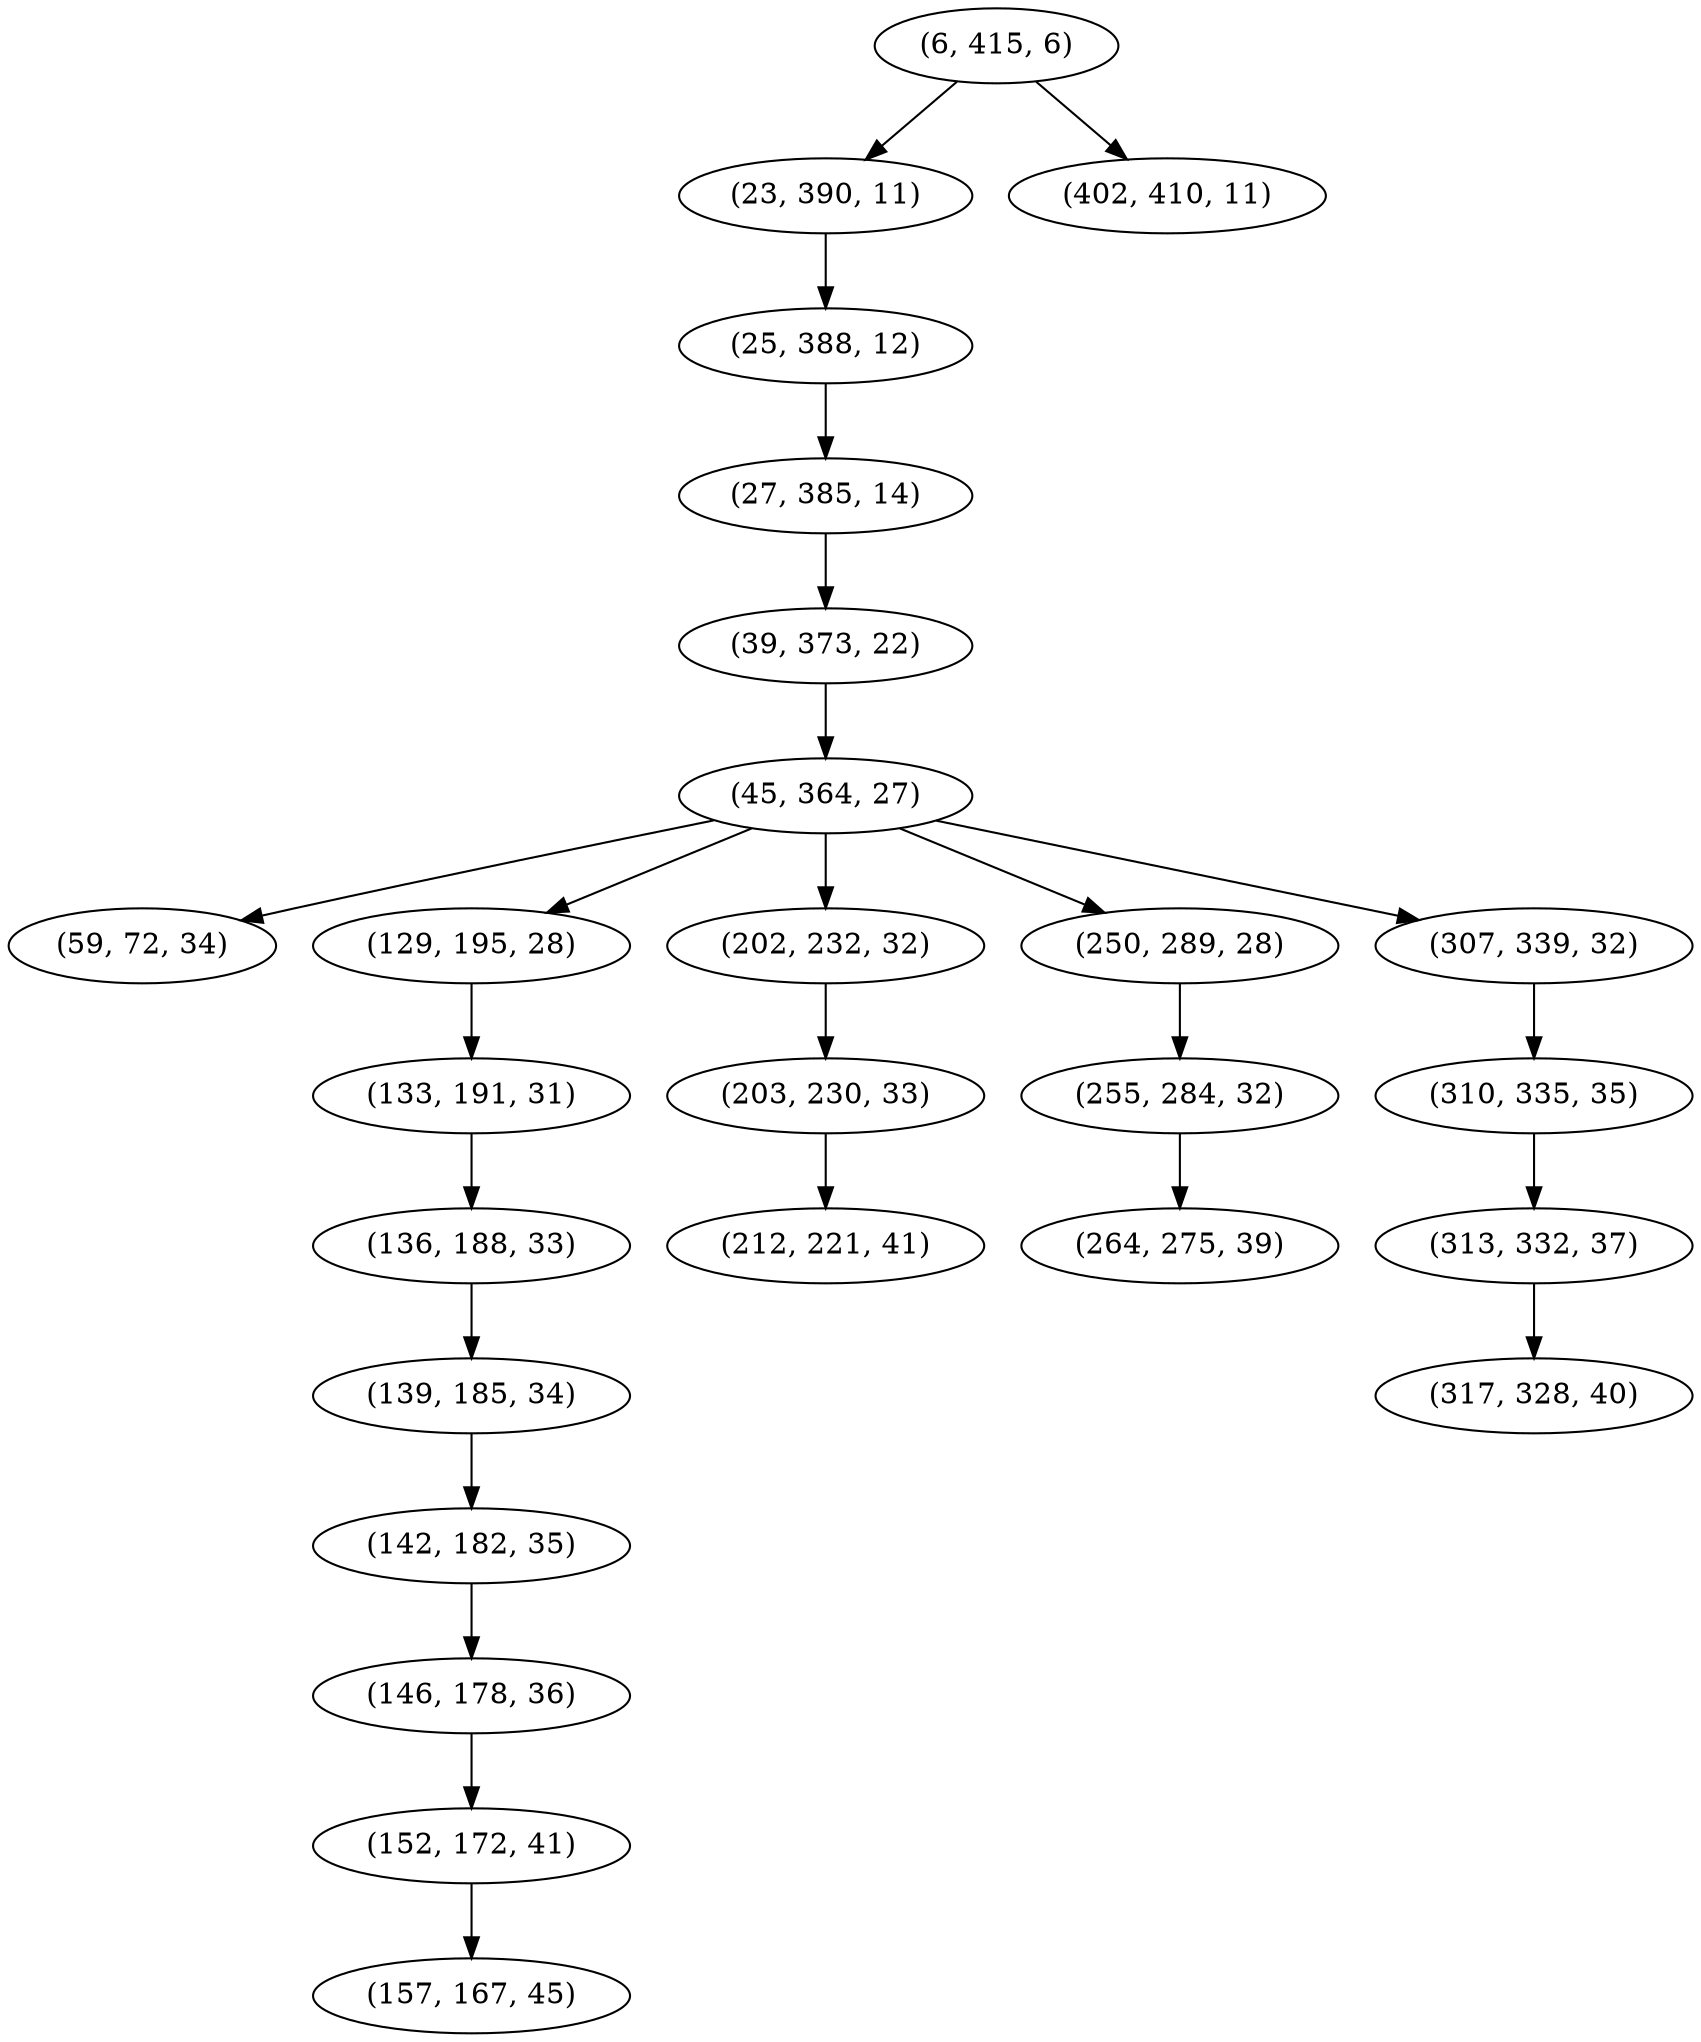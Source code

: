 digraph tree {
    "(6, 415, 6)";
    "(23, 390, 11)";
    "(25, 388, 12)";
    "(27, 385, 14)";
    "(39, 373, 22)";
    "(45, 364, 27)";
    "(59, 72, 34)";
    "(129, 195, 28)";
    "(133, 191, 31)";
    "(136, 188, 33)";
    "(139, 185, 34)";
    "(142, 182, 35)";
    "(146, 178, 36)";
    "(152, 172, 41)";
    "(157, 167, 45)";
    "(202, 232, 32)";
    "(203, 230, 33)";
    "(212, 221, 41)";
    "(250, 289, 28)";
    "(255, 284, 32)";
    "(264, 275, 39)";
    "(307, 339, 32)";
    "(310, 335, 35)";
    "(313, 332, 37)";
    "(317, 328, 40)";
    "(402, 410, 11)";
    "(6, 415, 6)" -> "(23, 390, 11)";
    "(6, 415, 6)" -> "(402, 410, 11)";
    "(23, 390, 11)" -> "(25, 388, 12)";
    "(25, 388, 12)" -> "(27, 385, 14)";
    "(27, 385, 14)" -> "(39, 373, 22)";
    "(39, 373, 22)" -> "(45, 364, 27)";
    "(45, 364, 27)" -> "(59, 72, 34)";
    "(45, 364, 27)" -> "(129, 195, 28)";
    "(45, 364, 27)" -> "(202, 232, 32)";
    "(45, 364, 27)" -> "(250, 289, 28)";
    "(45, 364, 27)" -> "(307, 339, 32)";
    "(129, 195, 28)" -> "(133, 191, 31)";
    "(133, 191, 31)" -> "(136, 188, 33)";
    "(136, 188, 33)" -> "(139, 185, 34)";
    "(139, 185, 34)" -> "(142, 182, 35)";
    "(142, 182, 35)" -> "(146, 178, 36)";
    "(146, 178, 36)" -> "(152, 172, 41)";
    "(152, 172, 41)" -> "(157, 167, 45)";
    "(202, 232, 32)" -> "(203, 230, 33)";
    "(203, 230, 33)" -> "(212, 221, 41)";
    "(250, 289, 28)" -> "(255, 284, 32)";
    "(255, 284, 32)" -> "(264, 275, 39)";
    "(307, 339, 32)" -> "(310, 335, 35)";
    "(310, 335, 35)" -> "(313, 332, 37)";
    "(313, 332, 37)" -> "(317, 328, 40)";
}
